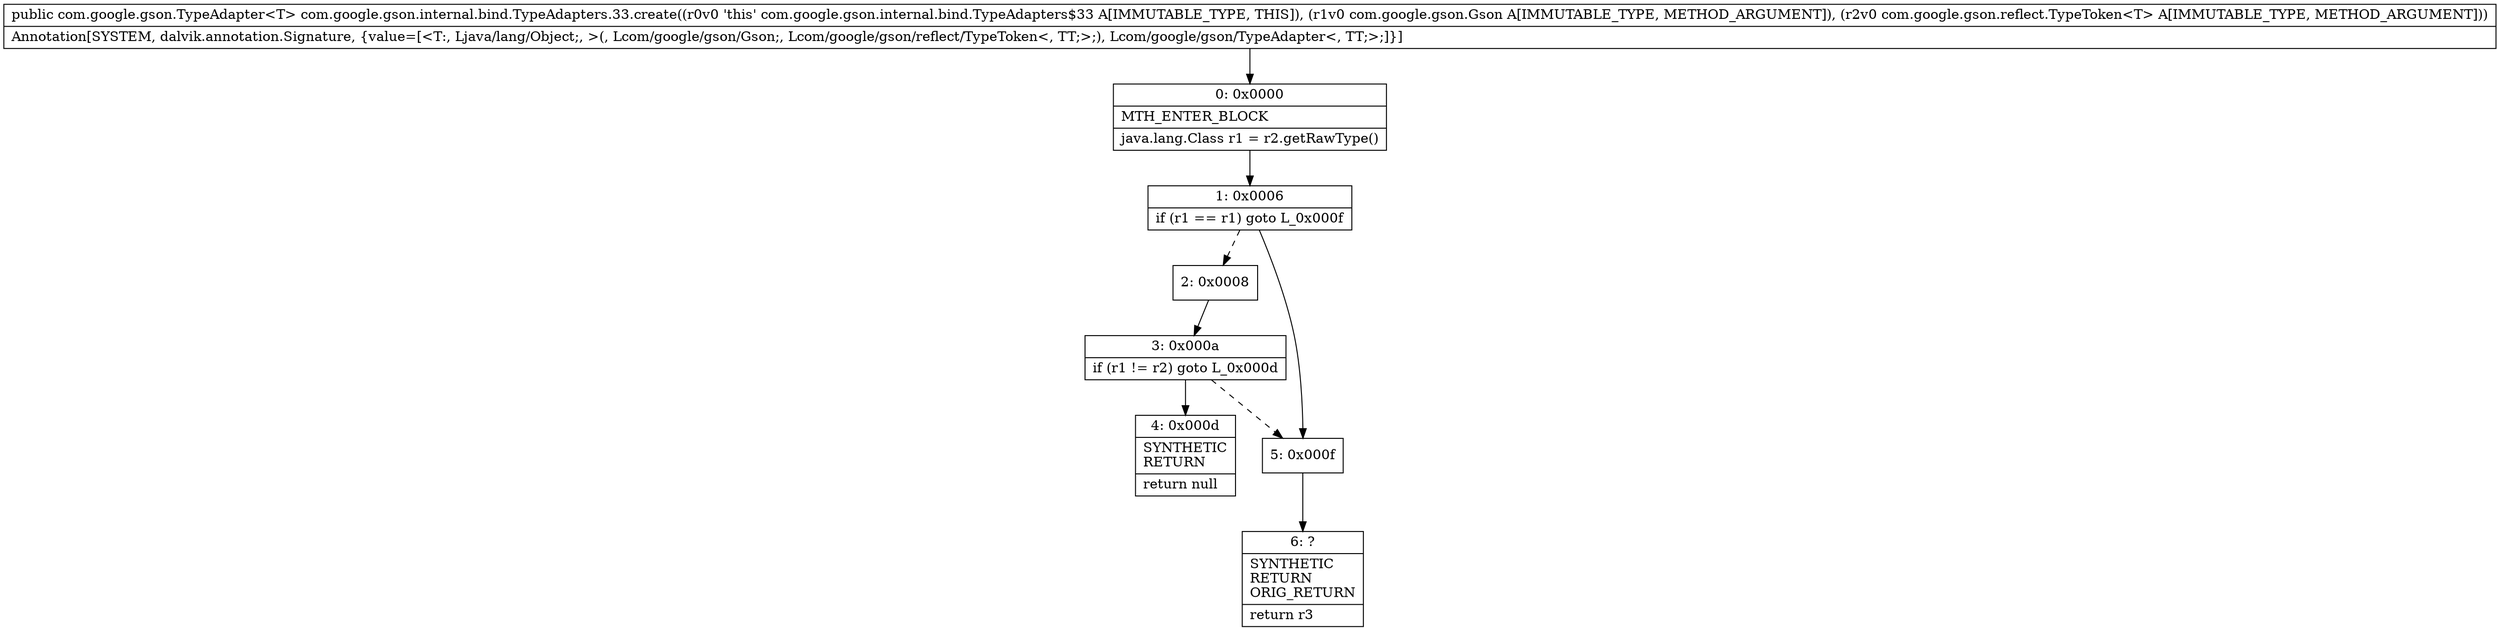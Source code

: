 digraph "CFG forcom.google.gson.internal.bind.TypeAdapters.33.create(Lcom\/google\/gson\/Gson;Lcom\/google\/gson\/reflect\/TypeToken;)Lcom\/google\/gson\/TypeAdapter;" {
Node_0 [shape=record,label="{0\:\ 0x0000|MTH_ENTER_BLOCK\l|java.lang.Class r1 = r2.getRawType()\l}"];
Node_1 [shape=record,label="{1\:\ 0x0006|if (r1 == r1) goto L_0x000f\l}"];
Node_2 [shape=record,label="{2\:\ 0x0008}"];
Node_3 [shape=record,label="{3\:\ 0x000a|if (r1 != r2) goto L_0x000d\l}"];
Node_4 [shape=record,label="{4\:\ 0x000d|SYNTHETIC\lRETURN\l|return null\l}"];
Node_5 [shape=record,label="{5\:\ 0x000f}"];
Node_6 [shape=record,label="{6\:\ ?|SYNTHETIC\lRETURN\lORIG_RETURN\l|return r3\l}"];
MethodNode[shape=record,label="{public com.google.gson.TypeAdapter\<T\> com.google.gson.internal.bind.TypeAdapters.33.create((r0v0 'this' com.google.gson.internal.bind.TypeAdapters$33 A[IMMUTABLE_TYPE, THIS]), (r1v0 com.google.gson.Gson A[IMMUTABLE_TYPE, METHOD_ARGUMENT]), (r2v0 com.google.gson.reflect.TypeToken\<T\> A[IMMUTABLE_TYPE, METHOD_ARGUMENT]))  | Annotation[SYSTEM, dalvik.annotation.Signature, \{value=[\<T:, Ljava\/lang\/Object;, \>(, Lcom\/google\/gson\/Gson;, Lcom\/google\/gson\/reflect\/TypeToken\<, TT;\>;), Lcom\/google\/gson\/TypeAdapter\<, TT;\>;]\}]\l}"];
MethodNode -> Node_0;
Node_0 -> Node_1;
Node_1 -> Node_2[style=dashed];
Node_1 -> Node_5;
Node_2 -> Node_3;
Node_3 -> Node_4;
Node_3 -> Node_5[style=dashed];
Node_5 -> Node_6;
}

